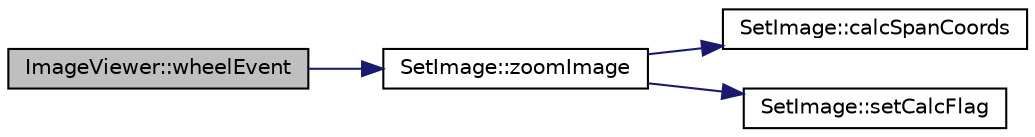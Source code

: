 digraph "ImageViewer::wheelEvent"
{
 // LATEX_PDF_SIZE
  edge [fontname="Helvetica",fontsize="10",labelfontname="Helvetica",labelfontsize="10"];
  node [fontname="Helvetica",fontsize="10",shape=record];
  rankdir="LR";
  Node1 [label="ImageViewer::wheelEvent",height=0.2,width=0.4,color="black", fillcolor="grey75", style="filled", fontcolor="black",tooltip=" "];
  Node1 -> Node2 [color="midnightblue",fontsize="10",style="solid",fontname="Helvetica"];
  Node2 [label="SetImage::zoomImage",height=0.2,width=0.4,color="black", fillcolor="white", style="filled",URL="$class_set_image.html#a52ca9199672df244756d03bcde8904d2",tooltip=" "];
  Node2 -> Node3 [color="midnightblue",fontsize="10",style="solid",fontname="Helvetica"];
  Node3 [label="SetImage::calcSpanCoords",height=0.2,width=0.4,color="black", fillcolor="white", style="filled",URL="$class_set_image.html#a9fa26f15173e6dd51978ba5dcc46f16b",tooltip=" "];
  Node2 -> Node4 [color="midnightblue",fontsize="10",style="solid",fontname="Helvetica"];
  Node4 [label="SetImage::setCalcFlag",height=0.2,width=0.4,color="black", fillcolor="white", style="filled",URL="$class_set_image.html#a13649460d2fc334dc639d1fa6a702b91",tooltip=" "];
}
